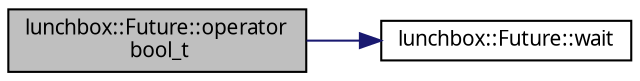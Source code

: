digraph "lunchbox::Future::operator bool_t"
{
  edge [fontname="Sans",fontsize="10",labelfontname="Sans",labelfontsize="10"];
  node [fontname="Sans",fontsize="10",shape=record];
  rankdir="LR";
  Node1 [label="lunchbox::Future::operator\l bool_t",height=0.2,width=0.4,color="black", fillcolor="grey75", style="filled" fontcolor="black"];
  Node1 -> Node2 [color="midnightblue",fontsize="10",style="solid",fontname="Sans"];
  Node2 [label="lunchbox::Future::wait",height=0.2,width=0.4,color="black", fillcolor="white", style="filled",URL="$classlunchbox_1_1_future.html#ac5ec8524e98bd91cc0dff04087dc2a8b",tooltip="Wait for the promise to be fullfilled. "];
}
